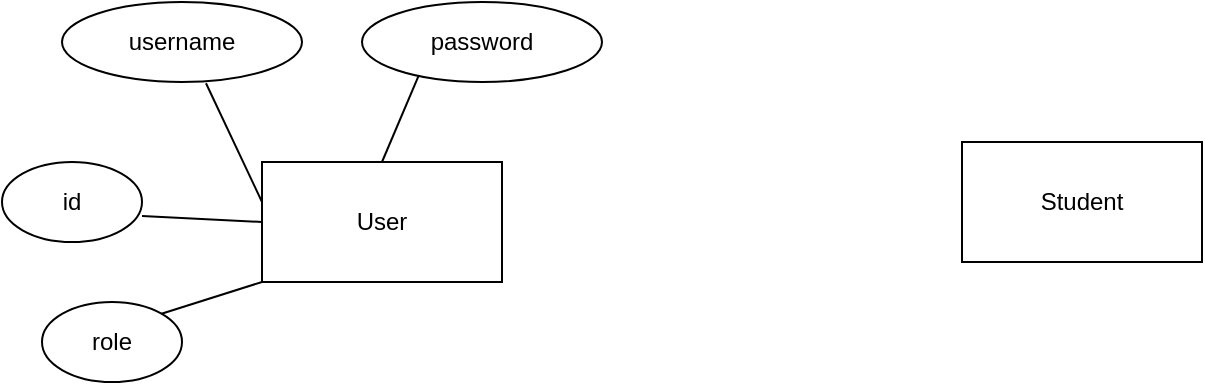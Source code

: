 <mxfile version="20.0.4" type="device"><diagram id="vyou6BAvSd87ffmyihTN" name="Page-1"><mxGraphModel dx="1038" dy="481" grid="1" gridSize="10" guides="1" tooltips="1" connect="1" arrows="1" fold="1" page="1" pageScale="1" pageWidth="850" pageHeight="1100" math="0" shadow="0"><root><mxCell id="0"/><mxCell id="1" parent="0"/><mxCell id="GnBE1O7knkiAyw0yqdB6-1" value="User" style="rounded=0;whiteSpace=wrap;html=1;" vertex="1" parent="1"><mxGeometry x="130" y="110" width="120" height="60" as="geometry"/></mxCell><mxCell id="GnBE1O7knkiAyw0yqdB6-4" value="username" style="ellipse;whiteSpace=wrap;html=1;" vertex="1" parent="1"><mxGeometry x="30" y="30" width="120" height="40" as="geometry"/></mxCell><mxCell id="GnBE1O7knkiAyw0yqdB6-5" value="id" style="ellipse;whiteSpace=wrap;html=1;" vertex="1" parent="1"><mxGeometry y="110" width="70" height="40" as="geometry"/></mxCell><mxCell id="GnBE1O7knkiAyw0yqdB6-6" value="password" style="ellipse;whiteSpace=wrap;html=1;" vertex="1" parent="1"><mxGeometry x="180" y="30" width="120" height="40" as="geometry"/></mxCell><mxCell id="GnBE1O7knkiAyw0yqdB6-7" value="" style="endArrow=none;html=1;rounded=0;entryX=1;entryY=0.675;entryDx=0;entryDy=0;entryPerimeter=0;exitX=0;exitY=0.5;exitDx=0;exitDy=0;" edge="1" parent="1" source="GnBE1O7knkiAyw0yqdB6-1" target="GnBE1O7knkiAyw0yqdB6-5"><mxGeometry width="50" height="50" relative="1" as="geometry"><mxPoint x="400" y="280" as="sourcePoint"/><mxPoint x="450" y="230" as="targetPoint"/></mxGeometry></mxCell><mxCell id="GnBE1O7knkiAyw0yqdB6-8" value="" style="endArrow=none;html=1;rounded=0;entryX=0.6;entryY=1.015;entryDx=0;entryDy=0;entryPerimeter=0;" edge="1" parent="1" target="GnBE1O7knkiAyw0yqdB6-4"><mxGeometry width="50" height="50" relative="1" as="geometry"><mxPoint x="130" y="130" as="sourcePoint"/><mxPoint x="80" y="147" as="targetPoint"/></mxGeometry></mxCell><mxCell id="GnBE1O7knkiAyw0yqdB6-9" value="" style="endArrow=none;html=1;rounded=0;entryX=0.237;entryY=0.915;entryDx=0;entryDy=0;entryPerimeter=0;exitX=0.5;exitY=0;exitDx=0;exitDy=0;" edge="1" parent="1" source="GnBE1O7knkiAyw0yqdB6-1" target="GnBE1O7knkiAyw0yqdB6-6"><mxGeometry width="50" height="50" relative="1" as="geometry"><mxPoint x="140" y="140" as="sourcePoint"/><mxPoint x="112" y="80.6" as="targetPoint"/></mxGeometry></mxCell><mxCell id="GnBE1O7knkiAyw0yqdB6-10" value="role" style="ellipse;whiteSpace=wrap;html=1;" vertex="1" parent="1"><mxGeometry x="20" y="180" width="70" height="40" as="geometry"/></mxCell><mxCell id="GnBE1O7knkiAyw0yqdB6-11" value="" style="endArrow=none;html=1;rounded=0;entryX=1;entryY=0;entryDx=0;entryDy=0;exitX=0;exitY=1;exitDx=0;exitDy=0;" edge="1" parent="1" source="GnBE1O7knkiAyw0yqdB6-1" target="GnBE1O7knkiAyw0yqdB6-10"><mxGeometry width="50" height="50" relative="1" as="geometry"><mxPoint x="140" y="150" as="sourcePoint"/><mxPoint x="80" y="147" as="targetPoint"/></mxGeometry></mxCell><mxCell id="GnBE1O7knkiAyw0yqdB6-12" value="Student" style="rounded=0;whiteSpace=wrap;html=1;" vertex="1" parent="1"><mxGeometry x="480" y="100" width="120" height="60" as="geometry"/></mxCell></root></mxGraphModel></diagram></mxfile>